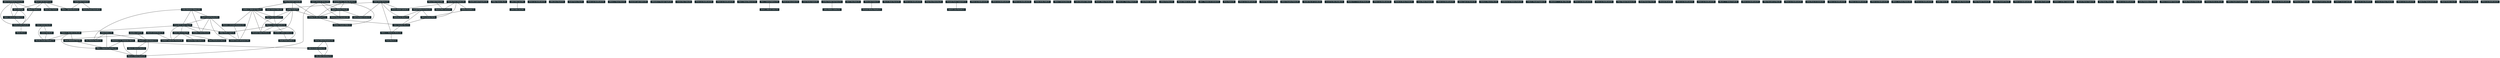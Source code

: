 strict graph grafo1 {
	graph [bb="0,0,14785,388",
		id=grafo1,
		overlap=False
	];
	node [fontsize=8,
		label="\N",
		shape=rectangle,
		style=filled
	];
	0	 [URL="membro-0047274636775859.html",
		color="#17272B",
		fontcolor="#FFFFFF",
		height=0.23611,
		label="Bruno Leite dos Anjos [11]",
		pos="281.74,379.5",
		width=1.4583];
	24	 [URL="membro-1405850939282996.html",
		color="#17272B",
		fontcolor="#FFFFFF",
		height=0.23611,
		label="Irina Lübeck [8]",
		pos="132.74,326.5",
		width=0.98611];
	0 -- 24	 [pos="257.8,370.98 230.16,361.15 184.94,345.07 157.11,335.17"];
	59	 [URL="membro-3189945818846211.html",
		color="#17272B",
		fontcolor="#FFFFFF",
		height=0.23611,
		label="Maria Elisa Trost [6]",
		pos="329.74,326.5",
		width=1.1944];
	0 -- 59	 [pos="289.67,370.75 298.61,360.87 313.07,344.9 321.96,335.09"];
	80	 [URL="membro-4636080248996522.html",
		color="#17272B",
		fontcolor="#FFFFFF",
		height=0.23611,
		label="Roberto Thiesen [3]",
		pos="227.74,326.5",
		width=1.1389];
	0 -- 80	 [pos="272.82,370.75 262.76,360.87 246.49,344.9 236.49,335.09"];
	163	 [URL="membro-9761857774819478.html",
		color="#17272B",
		fontcolor="#FFFFFF",
		height=0.23611,
		label="Mário C. Sperotto Brum [4]",
		pos="444.74,326.5",
		width=1.4861];
	0 -- 163	 [pos="307.93,370.98 338.26,361.12 387.93,344.97 418.34,335.08"];
	30	 [URL="membro-1689306155948159.html",
		color="#17272B",
		fontcolor="#FFFFFF",
		height=0.23611,
		label="Maria L. de Arruda Mistieri [12]",
		pos="98.738,273.5",
		width=1.7361];
	24 -- 30	 [pos="127.12,317.75 120.79,307.87 110.54,291.9 104.25,282.09"];
	142	 [URL="membro-8519904598953344.html",
		color="#17272B",
		fontcolor="#FFFFFF",
		height=0.23611,
		label="Claudia Acosta Duarte [9]",
		pos="143.74,220.5",
		width=1.4306];
	24 -- 142	 [pos="143.17,317.87 152.16,309.7 164.48,296.55 169.74,282 176.67,262.81 161.78,240.94 151.8,229.14"];
	80 -- 142	 [pos="222.24,317.88 214.38,305.74 199.27,283.07 184.74,265 174.21,251.9 160.82,237.79 152.27,229.05"];
	30 -- 142	 [pos="106.17,264.75 114.56,254.87 128.12,238.9 136.45,229.09"];
	148	 [URL="membro-8978799324980898.html",
		color="#17272B",
		fontcolor="#FFFFFF",
		height=0.23611,
		label="Mirela Noro [1]",
		pos="143.74,167.5",
		width=0.95833];
	142 -- 148	 [pos="143.74,211.75 143.74,201.87 143.74,185.9 143.74,176.09"];
	1	 [URL="membro-0120736228044122.html",
		color="#17272B",
		fontcolor="#FFFFFF",
		height=0.23611,
		label="Clésio Soldateli Paim [9]",
		pos="282.74,220.5",
		width=1.3611];
	64	 [URL="membro-3371279926465248.html",
		color="#17272B",
		fontcolor="#FFFFFF",
		height=0.23611,
		label="Lisiane Bajerski [4]",
		pos="303.74,167.5",
		width=1.1389];
	1 -- 64	 [pos="286.21,211.75 290.12,201.87 296.45,185.9 300.34,176.09"];
	136	 [URL="membro-8153279253583982.html",
		color="#17272B",
		fontcolor="#FFFFFF",
		height=0.23611,
		label="Marcelo Donadel Malesuik [13]",
		pos="268.74,114.5",
		width=1.6667];
	1 -- 136	 [pos="274.8,211.75 267.71,203.3 257.84,189.79 253.74,176 248.23,157.46 257.39,135.34 263.65,123.33"];
	64 -- 136	 [pos="297.96,158.75 291.44,148.87 280.89,132.9 274.41,123.09"];
	2	 [URL="membro-0130850513274456.html",
		color="#17272B",
		fontcolor="#FFFFFF",
		height=0.23611,
		label="Michele Bulhosa de Souza [3]",
		pos="2629.7,326.5",
		width=1.5833];
	55	 [URL="membro-2897389126865192.html",
		color="#17272B",
		fontcolor="#FFFFFF",
		height=0.23611,
		label="Márcia Adriana Poll [9]",
		pos="2398.7,273.5",
		width=1.3194];
	2 -- 55	 [pos="2592.6,317.98 2549.6,308.12 2479.2,291.97 2436.1,282.08"];
	84	 [URL="membro-5054903220250339.html",
		color="#17272B",
		fontcolor="#FFFFFF",
		height=0.23611,
		label="Andressa da Silveira [5]",
		pos="2658.7,273.5",
		width=1.3333];
	2 -- 84	 [pos="2634.5,317.75 2639.9,307.87 2648.6,291.9 2654,282.09"];
	107	 [URL="membro-6283719909074304.html",
		color="#17272B",
		fontcolor="#FFFFFF",
		height=0.23611,
		label="Cenir Gonçalves Tier [11]",
		pos="2472.7,220.5",
		width=1.4306];
	2 -- 107	 [pos="2616.8,317.83 2587.4,297.95 2515.3,249.29 2485.7,229.29"];
	55 -- 107	 [pos="2410.6,264.98 2424.3,255.15 2446.8,239.07 2460.6,229.17"];
	120	 [URL="membro-7525976996261066.html",
		color="#17272B",
		fontcolor="#FFFFFF",
		height=0.23611,
		label="Marta I. C. Messias da Silveira [4]",
		pos="2575.7,167.5",
		width=1.8194];
	107 -- 120	 [pos="2489.2,211.98 2508.3,202.15 2539.6,186.07 2558.8,176.17"];
	152	 [URL="membro-9177182127478055.html",
		color="#17272B",
		fontcolor="#FFFFFF",
		height=0.23611,
		label="Paula Bianchi [1]",
		pos="2575.7,114.5",
		width=1.0278];
	120 -- 152	 [pos="2575.7,158.75 2575.7,148.87 2575.7,132.9 2575.7,123.09"];
	3	 [URL="membro-0147193667632049.html",
		color="#17272B",
		fontcolor="#FFFFFF",
		height=0.23611,
		label="Claudete Izabel Funguetto [0]",
		pos="2668.7,379.5",
		width=1.5694];
	4	 [URL="membro-0319287015319197.html",
		color="#17272B",
		fontcolor="#FFFFFF",
		height=0.23611,
		label="Giulia Alessandra Wiggers [91]",
		pos="969.74,326.5",
		width=1.6667];
	8	 [URL="membro-0454207116065740.html",
		color="#17272B",
		fontcolor="#FFFFFF",
		height=0.23611,
		label="Franck Maciel Peçanha [91]",
		pos="1011.7,273.5",
		width=1.5139];
	4 -- 8	 [pos="976.67,317.75 984.5,307.87 997.16,291.9 1004.9,282.09"];
	35	 [URL="membro-1934452177482144.html",
		color="#17272B",
		fontcolor="#FFFFFF",
		height=0.23611,
		label="Francielli W. Santos Cibin [9]",
		pos="928.74,220.5",
		width=1.5972];
	4 -- 35	 [pos="964.93,317.82 960.16,308.99 952.85,294.81 947.74,282 940.37,263.52 934.06,241.01 930.9,229"];
	100	 [URL="membro-5805841991374556.html",
		color="#17272B",
		fontcolor="#FFFFFF",
		height=0.23611,
		label="Cleci Menezes Moreira [5]",
		pos="1404.7,114.5",
		width=1.4583];
	4 -- 100	 [pos="1029.8,320.46 1132.8,308.84 1336.6,279.93 1384.7,229 1412.9,199.06 1408.9,144.13 1406,123.05"];
	115	 [URL="membro-7161639654325086.html",
		color="#17272B",
		fontcolor="#FFFFFF",
		height=0.23611,
		label="Daniela d. Santos Brum [8]",
		pos="703.74,167.5",
		width=1.4722];
	4 -- 115	 [pos="955.44,317.95 909.25,290.34 764.4,203.76 718.11,176.09"];
	8 -- 35	 [pos="998.4,264.98 983.01,255.15 957.82,239.07 942.32,229.17"];
	8 -- 115	 [pos="980.18,264.96 949.66,256.51 902.22,242.86 861.74,229 811.61,211.84 753.86,188.41 723.99,176.01"];
	82	 [URL="membro-4752530725363240.html",
		color="#17272B",
		fontcolor="#FFFFFF",
		height=0.23611,
		label="Felipe Pivetta Carpes [4]",
		pos="1162.7,167.5",
		width=1.3611];
	8 -- 82	 [pos="1033,264.93 1051.5,256.99 1078.5,244.14 1099.7,229 1122.1,213 1144.1,189.09 1155.2,176.31"];
	129	 [URL="membro-7751701952514459.html",
		color="#17272B",
		fontcolor="#FFFFFF",
		height=0.23611,
		label="Gabriel Gustavo Bergmann [60]",
		pos="1273.7,114.5",
		width=1.6806];
	8 -- 129	 [pos="1016.3,264.75 1027.8,243.22 1060.8,187.33 1104.7,159 1137.1,138.11 1178.9,126.99 1212.9,121.1"];
	35 -- 115	 [pos="892.59,211.98 850.73,202.12 782.16,185.97 740.17,176.08"];
	35 -- 82	 [pos="966.33,211.98 1009.9,202.12 1081.1,185.97 1124.8,176.08"];
	121	 [URL="membro-7528612885865102.html",
		color="#17272B",
		fontcolor="#FFFFFF",
		height=0.23611,
		label="Cristiane Casagrande Denardin [8]",
		pos="713.74,114.5",
		width=1.8056];
	35 -- 121	 [pos="898.03,211.99 872.16,204.26 834.53,191.67 803.74,176 773.04,160.38 740.5,135.88 724.26,123.03"];
	69	 [URL="membro-3992443023418750.html",
		color="#17272B",
		fontcolor="#FFFFFF",
		height=0.23611,
		label="Fabiana E. Barcellos da Silva [9]",
		pos="994.74,167.5",
		width=1.7361];
	35 -- 69	 [pos="939.34,211.98 951.59,202.15 971.62,186.07 983.94,176.17"];
	72	 [URL="membro-4355211015887363.html",
		color="#17272B",
		fontcolor="#FFFFFF",
		height=0.23611,
		label="Daiana Silva de Ávila [8]",
		pos="863.74,167.5",
		width=1.4028];
	35 -- 72	 [pos="918.3,211.98 906.24,202.15 886.51,186.07 874.37,176.17"];
	82 -- 129	 [pos="1180.5,158.98 1201.1,149.15 1234.8,133.07 1255.5,123.17"];
	69 -- 136	 [pos="931.93,159.88 928.82,159.56 925.75,159.27 922.74,159 663.29,135.72 597.13,146.94 337.74,123 334.85,122.73 331.9,122.44 328.93,122.13"];
	112	 [URL="membro-6758699828667193.html",
		color="#17272B",
		fontcolor="#FFFFFF",
		height=0.23611,
		label="Elton L. Gasparotto Denardin [16]",
		pos="1184.7,61.5",
		width=1.7917];
	69 -- 112	 [pos="1050.7,158.95 1094,151.28 1149.2,138.79 1165.7,123 1180.4,108.95 1183.8,83.791 1184.5,70.423"];
	74	 [URL="membro-4455461576886254.html",
		color="#17272B",
		fontcolor="#FFFFFF",
		height=0.23611,
		label="Favero Reisdorfer Paula [6]",
		pos="1102.7,114.5",
		width=1.5];
	69 -- 74	 [pos="1012.1,158.98 1032.1,149.15 1064.9,133.07 1085,123.17"];
	72 -- 121	 [pos="839.64,158.98 811.81,149.15 766.29,133.07 738.28,123.17"];
	77	 [URL="membro-4569568927785852.html",
		color="#17272B",
		fontcolor="#FFFFFF",
		height=0.23611,
		label="Leonardo Magno Rambo [1]",
		pos="976.74,114.5",
		width=1.5];
	72 -- 77	 [pos="881.89,158.98 902.86,149.15 937.15,133.07 958.25,123.17"];
	165	 [URL="membro-9880332007728108.html",
		color="#17272B",
		fontcolor="#FFFFFF",
		height=0.23611,
		label="Maria Eduarda de Lima [1]",
		pos="850.74,114.5",
		width=1.4861];
	72 -- 165	 [pos="861.59,158.75 859.17,148.87 855.25,132.9 852.85,123.09"];
	166	 [URL="membro-9923685211581446.html",
		color="#17272B",
		fontcolor="#FFFFFF",
		height=0.23611,
		label="Marcus V. Morini Querol [10]",
		pos="1487.7,8.5",
		width=1.6111];
	112 -- 166	 [pos="1233.4,52.985 1289.8,43.109 1382.4,26.924 1438.9,17.038"];
	74 -- 112	 [pos="1115.9,105.98 1131.1,96.153 1156,80.067 1171.3,70.17"];
	5	 [URL="membro-0390762757228334.html",
		color="#17272B",
		fontcolor="#FFFFFF",
		height=0.23611,
		label="Phillip Vilanova Ilha [0]",
		pos="2791.7,379.5",
		width=1.3333];
	6	 [URL="membro-0413672548289485.html",
		color="#17272B",
		fontcolor="#FFFFFF",
		height=0.23611,
		label="Letice Dalla Lana [94]",
		pos="2903.7,379.5",
		width=1.2778];
	146	 [URL="membro-8800974824747213.html",
		color="#17272B",
		fontcolor="#FFFFFF",
		height=0.23611,
		label="Letice Dalla Lana [94]",
		pos="2903.7,326.5",
		width=1.2778];
	6 -- 146	 [pos="2903.7,370.75 2903.7,360.87 2903.7,344.9 2903.7,335.09"];
	7	 [URL="membro-0450761543923331.html",
		color="#17272B",
		fontcolor="#FFFFFF",
		height=0.23611,
		label="[Nome-nao-identificado] [0]",
		pos="3022.7,379.5",
		width=1.5278];
	9	 [URL="membro-0473681435809042.html",
		color="#17272B",
		fontcolor="#FFFFFF",
		height=0.23611,
		label="Ailton Jesus Dinardi [0]",
		pos="3143.7,379.5",
		width=1.3194];
	10	 [URL="membro-0527775082585913.html",
		color="#17272B",
		fontcolor="#FFFFFF",
		height=0.23611,
		label="Alessandra S. K. Tamajusuku Neis [2]",
		pos="558.74,114.5",
		width=1.9861];
	10 -- 112	 [pos="630.28,106.9 633.48,106.59 636.64,106.29 639.74,106 813.19,89.82 1018,73.972 1120,66.293"];
	125	 [URL="membro-7670823136210400.html",
		color="#17272B",
		fontcolor="#FFFFFF",
		height=0.23611,
		label="Fabio de Araújo Pedron [33]",
		pos="490.74,61.5",
		width=1.5278];
	10 -- 125	 [pos="547.81,105.98 535.2,96.153 514.56,80.067 501.86,70.17"];
	10 -- 166	 [pos="630.48,106.31 808.38,86.016 1267.1,33.666 1429.6,15.128"];
	158	 [URL="membro-9474062270578041.html",
		color="#17272B",
		fontcolor="#FFFFFF",
		height=0.23611,
		label="Cátia Aline Veiverberg [51]",
		pos="449.74,8.5",
		width=1.5139];
	125 -- 158	 [pos="483.97,52.748 476.33,42.869 463.97,26.9 456.38,17.089"];
	11	 [URL="membro-0540637395800217.html",
		color="#17272B",
		fontcolor="#FFFFFF",
		height=0.23611,
		label="Graciela Dutra Sehnem [10]",
		pos="2348.7,379.5",
		width=1.5278];
	11 -- 55	 [pos="2352.8,370.83 2362.2,350.95 2385.1,302.29 2394.5,282.29"];
	51	 [URL="membro-2742168118237213.html",
		color="#17272B",
		fontcolor="#FFFFFF",
		height=0.23611,
		label="Josefine Busanello [7]",
		pos="2307.7,326.5",
		width=1.2361];
	11 -- 51	 [pos="2341.9,370.75 2334.3,360.87 2321.9,344.9 2314.3,335.09"];
	118	 [URL="membro-7312946418733110.html",
		color="#17272B",
		fontcolor="#FFFFFF",
		height=0.23611,
		label="Raquel Pötter Garcia [65]",
		pos="2194.7,326.5",
		width=1.4028];
	11 -- 118	 [pos="2323.9,370.98 2295.3,361.12 2248.4,344.97 2219.6,335.08"];
	157	 [URL="membro-9449772207314379.html",
		color="#17272B",
		fontcolor="#FFFFFF",
		height=0.23611,
		label="Jussara Mendes Lipinski [3]",
		pos="2462.7,326.5",
		width=1.4861];
	11 -- 157	 [pos="2367,370.98 2388.2,361.15 2422.8,345.07 2444,335.17"];
	51 -- 55	 [pos="2322.3,317.98 2339.2,308.15 2366.8,292.07 2383.8,282.17"];
	12	 [URL="membro-0608415543843353.html",
		color="#17272B",
		fontcolor="#FFFFFF",
		height=0.23611,
		label="Daniel Ventura Dias [0]",
		pos="3257.7,379.5",
		width=1.3333];
	13	 [URL="membro-0730168701730122.html",
		color="#17272B",
		fontcolor="#FFFFFF",
		height=0.23611,
		label="[Nome-nao-identificado] [0]",
		pos="3378.7,379.5",
		width=1.5278];
	14	 [URL="membro-0731595522786356.html",
		color="#17272B",
		fontcolor="#FFFFFF",
		height=0.23611,
		label="Débora A. Nunes Mario [0]",
		pos="3505.7,379.5",
		width=1.4861];
	15	 [URL="membro-0905525857714574.html",
		color="#17272B",
		fontcolor="#FFFFFF",
		height=0.23611,
		label="Emanuele Lopes Ambros [0]",
		pos="3632.7,379.5",
		width=1.5278];
	16	 [URL="membro-0945382220038723.html",
		color="#17272B",
		fontcolor="#FFFFFF",
		height=0.23611,
		label="Aleksandra P. Sharapin Sagrilo [0]",
		pos="3771.7,379.5",
		width=1.8194];
	17	 [URL="membro-1036421275856987.html",
		color="#17272B",
		fontcolor="#FFFFFF",
		height=0.23611,
		label="Gustavo Ruiz Chiesa [0]",
		pos="3903.7,379.5",
		width=1.3333];
	18	 [URL="membro-1039578227394206.html",
		color="#17272B",
		fontcolor="#FFFFFF",
		height=0.23611,
		label="Bruna Sodré Simon [64]",
		pos="2194.7,379.5",
		width=1.3194];
	18 -- 118	 [pos="2194.7,370.75 2194.7,360.87 2194.7,344.9 2194.7,335.09"];
	19	 [URL="membro-1134532326779900.html",
		color="#17272B",
		fontcolor="#FFFFFF",
		height=0.23611,
		label="[Nome-nao-identificado] [0]",
		pos="4024.7,379.5",
		width=1.5278];
	20	 [URL="membro-1171304952099087.html",
		color="#17272B",
		fontcolor="#FFFFFF",
		height=0.23611,
		label="João P. da Exaltação Pascon [10]",
		pos="100.74,379.5",
		width=1.7361];
	20 -- 24	 [pos="106.02,370.75 111.99,360.87 121.63,344.9 127.55,335.09"];
	20 -- 80	 [pos="121.14,370.98 144.7,361.15 183.25,345.07 206.96,335.17"];
	20 -- 30	 [pos="97.394,370.8 94.184,361.94 89.562,347.75 87.738,335 85.034,316.1 91.247,294.12 95.394,282.23"];
	20 -- 142	 [pos="87.389,370.77 59.547,351.46 0,303.78 26.738,265 36.422,250.96 78.233,237.4 109.12,229.02"];
	21	 [URL="membro-1205982002582299.html",
		color="#17272B",
		fontcolor="#FFFFFF",
		height=0.23611,
		label="[Nome-nao-identificado] [0]",
		pos="4152.7,379.5",
		width=1.5278];
	22	 [URL="membro-1274611347204473.html",
		color="#17272B",
		fontcolor="#FFFFFF",
		height=0.23611,
		label="Dioni G. Bonini Bitencourt [0]",
		pos="4283.7,379.5",
		width=1.6111];
	23	 [URL="membro-1334990398175859.html",
		color="#17272B",
		fontcolor="#FFFFFF",
		height=0.23611,
		label="Vera L. Gainssa Balinhas [10]",
		pos="4417.7,379.5",
		width=1.6111];
	139	 [URL="membro-8280027528821559.html",
		color="#17272B",
		fontcolor="#FFFFFF",
		height=0.23611,
		label="Álvaro L. Ávila da Cunha [10]",
		pos="4417.7,326.5",
		width=1.625];
	23 -- 139	 [pos="4417.7,370.75 4417.7,360.87 4417.7,344.9 4417.7,335.09"];
	25	 [URL="membro-1407091257163545.html",
		color="#17272B",
		fontcolor="#FFFFFF",
		height=0.23611,
		label="Paulo de Souza Junior [0]",
		pos="4543.7,379.5",
		width=1.3889];
	26	 [URL="membro-1554363972064498.html",
		color="#17272B",
		fontcolor="#FFFFFF",
		height=0.23611,
		label="Jaqueline Copetti [3]",
		pos="1703.7,167.5",
		width=1.1667];
	52	 [URL="membro-2760002240063004.html",
		color="#17272B",
		fontcolor="#FFFFFF",
		height=0.23611,
		label="Edward F. Castro Pessano [13]",
		pos="1572.7,114.5",
		width=1.6389];
	26 -- 52	 [pos="1682.6,158.98 1658.3,149.15 1618.6,133.07 1594.1,123.17"];
	52 -- 166	 [pos="1571.6,105.74 1569.8,93.012 1564.8,69.18 1552.7,53 1540.6,36.904 1521,24.621 1506.5,17.078"];
	144	 [URL="membro-8606207704187820.html",
		color="#17272B",
		fontcolor="#FFFFFF",
		height=0.23611,
		label="Marco A. Alves de Souza [2]",
		pos="1487.7,61.5",
		width=1.5694];
	52 -- 144	 [pos="1559,105.98 1543.3,96.153 1517.5,80.067 1501.6,70.17"];
	144 -- 166	 [pos="1487.7,52.748 1487.7,42.869 1487.7,26.9 1487.7,17.089"];
	27	 [URL="membro-1594473413042423.html",
		color="#17272B",
		fontcolor="#FFFFFF",
		height=0.23611,
		label="Giovani Taffarel Bergamin [55]",
		pos="407.74,114.5",
		width=1.6944];
	27 -- 125	 [pos="421.07,105.98 436.47,96.153 461.66,80.067 477.16,70.17"];
	27 -- 158	 [pos="409.86,105.98 412.96,93.952 419.21,71.41 426.74,53 432.01,40.122 439.67,25.958 444.68,17.147"];
	28	 [URL="membro-1642728904660751.html",
		color="#17272B",
		fontcolor="#FFFFFF",
		height=0.23611,
		label="Carla Tourem Argemi [0]",
		pos="4662.7,379.5",
		width=1.4028];
	29	 [URL="membro-1687582353682831.html",
		color="#17272B",
		fontcolor="#FFFFFF",
		height=0.23611,
		label="Cynthia Fontella Sant'Anna [31]",
		pos="4791.7,379.5",
		width=1.6806];
	44	 [URL="membro-2309155244128217.html",
		color="#17272B",
		fontcolor="#FFFFFF",
		height=0.23611,
		label="Leticia Silveira Cardoso [31]",
		pos="4791.7,326.5",
		width=1.5556];
	29 -- 44	 [pos="4791.7,370.75 4791.7,360.87 4791.7,344.9 4791.7,335.09"];
	31	 [URL="membro-1732554531115089.html",
		color="#17272B",
		fontcolor="#FFFFFF",
		height=0.23611,
		label="Marta Fioravanti Carpes [6]",
		pos="1669.7,379.5",
		width=1.5];
	58	 [URL="membro-3080414309796385.html",
		color="#17272B",
		fontcolor="#FFFFFF",
		height=0.23611,
		label="Anelise Dumke [9]",
		pos="1669.7,326.5",
		width=1.0972];
	31 -- 58	 [pos="1669.7,370.75 1669.7,360.87 1669.7,344.9 1669.7,335.09"];
	65	 [URL="membro-3488358978951622.html",
		color="#17272B",
		fontcolor="#FFFFFF",
		height=0.23611,
		label="Antônio A. Mattos de Castro [7]",
		pos="1426.7,326.5",
		width=1.6944];
	31 -- 65	 [pos="1630.6,370.98 1585.4,361.12 1511.4,344.97 1466,335.08"];
	97	 [URL="membro-5587229134147743.html",
		color="#17272B",
		fontcolor="#FFFFFF",
		height=0.23611,
		label="Graziela M. Silva Tavares [21]",
		pos="1811.7,273.5",
		width=1.6528];
	31 -- 97	 [pos="1681.3,370.83 1707.9,350.95 1773.1,302.29 1799.9,282.29"];
	58 -- 97	 [pos="1692.5,317.98 1718.8,308.15 1761.9,292.07 1788.5,282.17"];
	70	 [URL="membro-4273636582098573.html",
		color="#17272B",
		fontcolor="#FFFFFF",
		height=0.23611,
		label="Eloá Ferreira Yamada [13]",
		pos="1561.7,273.5",
		width=1.4722];
	58 -- 70	 [pos="1652.3,317.98 1632.3,308.15 1599.5,292.07 1579.4,282.17"];
	75	 [URL="membro-4480938481569672.html",
		color="#17272B",
		fontcolor="#FFFFFF",
		height=0.23611,
		label="Eloá M. d. Santos Chiquetti [24]",
		pos="1591.7,220.5",
		width=1.6944];
	58 -- 75	 [pos="1663.3,317.83 1648.7,297.95 1612.9,249.29 1598.2,229.29"];
	151	 [URL="membro-9150737299779719.html",
		color="#17272B",
		fontcolor="#FFFFFF",
		height=0.23611,
		label="Fernanda Vargas Ferreira [1]",
		pos="1586.7,167.5",
		width=1.5694];
	58 -- 151	 [pos="1671.6,317.94 1675.6,297.74 1682.8,246.26 1661.7,212 1650.9,194.47 1630.4,183.01 1613.6,176.11"];
	65 -- 129	 [pos="1379.7,317.96 1332.5,306.61 1262.3,281.52 1229.7,229 1207.1,192.63 1247.1,142.79 1265.3,123.05"];
	65 -- 70	 [pos="1448.4,317.98 1473.4,308.15 1514.4,292.07 1539.6,282.17"];
	65 -- 75	 [pos="1435.6,317.75 1448.7,305.04 1474.7,281.23 1499.7,265 1522.5,250.23 1550.9,237.22 1570.1,229.14"];
	65 -- 151	 [pos="1431.8,317.86 1444.2,297.51 1477.6,245.71 1515.7,212 1532.4,197.25 1554.5,184.23 1569.6,176.15"];
	110	 [URL="membro-6644705302687385.html",
		color="#17272B",
		fontcolor="#FFFFFF",
		height=0.23611,
		label="Mauren L. de Araújo Bergmann [61]",
		pos="1307.7,220.5",
		width=1.9028];
	65 -- 110	 [pos="1417,317.83 1394.6,297.95 1340,249.29 1317.6,229.29"];
	97 -- 107	 [pos="1871.4,265.87 1874.2,265.56 1877,265.27 1879.7,265 2079.5,245.03 2318,229.72 2421.1,223.51"];
	149	 [URL="membro-9089314082593115.html",
		color="#17272B",
		fontcolor="#FFFFFF",
		height=0.23611,
		label="Daniela V. Kassick Müller [2]",
		pos="1789.7,220.5",
		width=1.6111];
	97 -- 149	 [pos="1808.1,264.75 1804,254.87 1797.3,238.9 1793.3,229.09"];
	70 -- 75	 [pos="1566.6,264.75 1572.2,254.87 1581.3,238.9 1586.8,229.09"];
	70 -- 151	 [pos="1549.1,264.85 1533.8,253.22 1511.3,231.72 1521.7,212 1530.7,194.94 1549.5,183.18 1564.6,176.05"];
	75 -- 82	 [pos="1530.7,212.96 1445,202.37 1290.6,183.3 1211.8,173.57"];
	75 -- 151	 [pos="1590.9,211.75 1589.9,201.87 1588.4,185.9 1587.5,176.09"];
	88	 [URL="membro-5133331455842344.html",
		color="#17272B",
		fontcolor="#FFFFFF",
		height=0.23611,
		label="Christian Caldeira Santos [11]",
		pos="1859.7,167.5",
		width=1.5972];
	75 -- 88	 [pos="1634.7,211.98 1684.6,202.12 1766.3,185.97 1816.3,176.08"];
	99	 [URL="membro-5698478368912787.html",
		color="#17272B",
		fontcolor="#FFFFFF",
		height=0.23611,
		label="Ângela Kemel Zanella [1]",
		pos="1816.7,114.5",
		width=1.4306];
	75 -- 99	 [pos="1650.7,211.96 1683,205.47 1722.8,194.42 1754.7,176 1778.8,162.04 1800.3,136.38 1810.5,123.05"];
	110 -- 129	 [pos="1304.9,211.83 1298.5,191.95 1282.9,143.29 1276.5,123.29"];
	88 -- 99	 [pos="1852.6,158.75 1844.6,148.87 1831.6,132.9 1823.7,123.09"];
	32	 [URL="membro-1814676097078820.html",
		color="#17272B",
		fontcolor="#FFFFFF",
		height=0.23611,
		label="Eduardo André Bender [3]",
		pos="504.74,167.5",
		width=1.4444];
	32 -- 136	 [pos="466.82,158.98 422.91,149.12 350.99,132.97 306.95,123.08"];
	32 -- 121	 [pos="538.32,158.98 577.2,149.12 640.9,132.97 679.9,123.08"];
	33	 [URL="membro-1850160240664296.html",
		color="#17272B",
		fontcolor="#FFFFFF",
		height=0.23611,
		label="João F. Peres Rezer [0]",
		pos="4917.7,379.5",
		width=1.3056];
	34	 [URL="membro-1887646413957746.html",
		color="#17272B",
		fontcolor="#FFFFFF",
		height=0.23611,
		label="Carolina Kist Traesel [3]",
		pos="511.74,379.5",
		width=1.375];
	34 -- 163	 [pos="500.97,370.98 488.55,361.15 468.21,345.07 455.7,335.17"];
	81	 [URL="membro-4714138643455131.html",
		color="#17272B",
		fontcolor="#FFFFFF",
		height=0.23611,
		label="Mauren Picada Emanuelli [2]",
		pos="572.74,326.5",
		width=1.5694];
	34 -- 81	 [pos="521.54,370.98 532.86,361.15 551.37,345.07 562.76,335.17"];
	36	 [URL="membro-1945811068525845.html",
		color="#17272B",
		fontcolor="#FFFFFF",
		height=0.23611,
		label="Mateus Jose Sudano [2]",
		pos="5029.7,379.5",
		width=1.2917];
	63	 [URL="membro-3338405134728553.html",
		color="#17272B",
		fontcolor="#FFFFFF",
		height=0.23611,
		label="Fernando Silveira Mesquita [2]",
		pos="5029.7,326.5",
		width=1.6389];
	36 -- 63	 [pos="5029.7,370.75 5029.7,360.87 5029.7,344.9 5029.7,335.09"];
	37	 [URL="membro-2047536712039793.html",
		color="#17272B",
		fontcolor="#FFFFFF",
		height=0.23611,
		label="Mara R. Bonini Marzari [0]",
		pos="5147.7,379.5",
		width=1.4861];
	38	 [URL="membro-2055612442605541.html",
		color="#17272B",
		fontcolor="#FFFFFF",
		height=0.23611,
		label="[Nome-nao-identificado] [0]",
		pos="5274.7,379.5",
		width=1.5278];
	39	 [URL="membro-2145471376587567.html",
		color="#17272B",
		fontcolor="#FFFFFF",
		height=0.23611,
		label="Rafael Roehrs [19]",
		pos="1472.7,167.5",
		width=1.0972];
	39 -- 100	 [pos="1461.8,158.98 1449.1,149.15 1428.5,133.07 1415.8,123.17"];
	39 -- 112	 [pos="1474.7,158.6 1477,145.25 1479.2,120.13 1465.7,106 1450.9,90.568 1327.8,75.671 1249.5,67.633"];
	39 -- 52	 [pos="1488.8,158.98 1507.3,149.15 1537.7,133.07 1556.3,123.17"];
	40	 [URL="membro-2149739236717278.html",
		color="#17272B",
		fontcolor="#FFFFFF",
		height=0.23611,
		label="Diego Rossi Kleinubing [0]",
		pos="5400.7,379.5",
		width=1.4583];
	41	 [URL="membro-2227489875439617.html",
		color="#17272B",
		fontcolor="#FFFFFF",
		height=0.23611,
		label="Fernando Passon Casagrande [1]",
		pos="5532.7,379.5",
		width=1.6944];
	123	 [URL="membro-7571726937337690.html",
		color="#17272B",
		fontcolor="#FFFFFF",
		height=0.23611,
		label="Ingrid R. Lima Machado [1]",
		pos="5532.7,326.5",
		width=1.5139];
	41 -- 123	 [pos="5532.7,370.75 5532.7,360.87 5532.7,344.9 5532.7,335.09"];
	42	 [URL="membro-2270064758363665.html",
		color="#17272B",
		fontcolor="#FFFFFF",
		height=0.23611,
		label="[Nome-nao-identificado] [0]",
		pos="5666.7,379.5",
		width=1.5278];
	43	 [URL="membro-2285888154281062.html",
		color="#17272B",
		fontcolor="#FFFFFF",
		height=0.23611,
		label="Odete Messa Torres [12]",
		pos="2544.7,379.5",
		width=1.3611];
	43 -- 84	 [pos="2593.8,371.52 2633,364.04 2683.3,351.52 2695.7,335 2709,317.24 2685.9,294.44 2670.6,282.2"];
	43 -- 120	 [pos="2586.6,370.95 2633.4,361.02 2703.6,344.75 2711.7,335 2731.6,311.02 2730.1,292.62 2715.7,265 2691.2,218.13 2632.8,189.22 2599.7,176.01"];
	43 -- 157	 [pos="2531.5,370.98 2516.3,361.15 2491.4,345.07 2476.1,335.17"];
	47	 [URL="membro-2431890246253533.html",
		color="#17272B",
		fontcolor="#FFFFFF",
		height=0.23611,
		label="Daniel Tassinari Felber [6]",
		pos="1558.7,326.5",
		width=1.4722];
	43 -- 47	 [pos="2495.5,376.11 2470.7,374.46 2440.1,372.5 2412.7,371 2060.9,351.68 1971.6,366.96 1620.7,335 1617.8,334.73 1614.8,334.43 1611.8,334.1"];
	156	 [URL="membro-9436487230121608.html",
		color="#17272B",
		fontcolor="#FFFFFF",
		height=0.23611,
		label="Anali Martegani Ferreira [2]",
		pos="2075.7,273.5",
		width=1.5417];
	43 -- 156	 [pos="2544.7,370.72 2544.1,357.06 2540.8,330.95 2524.7,318 2494.6,293.81 2244.9,280.5 2131.5,275.65"];
	47 -- 70	 [pos="1559.2,317.75 1559.7,307.87 1560.6,291.9 1561.2,282.09"];
	45	 [URL="membro-2401243078759541.html",
		color="#17272B",
		fontcolor="#FFFFFF",
		height=0.23611,
		label="[Nome-nao-identificado] [0]",
		pos="5794.7,379.5",
		width=1.5278];
	46	 [URL="membro-2427437551173964.html",
		color="#17272B",
		fontcolor="#FFFFFF",
		height=0.23611,
		label="[Nome-nao-identificado] [0]",
		pos="5922.7,379.5",
		width=1.5278];
	48	 [URL="membro-2447361827796110.html",
		color="#17272B",
		fontcolor="#FFFFFF",
		height=0.23611,
		label="Natália Sevilha Stofel [0]",
		pos="6046.7,379.5",
		width=1.4028];
	49	 [URL="membro-2679717808067927.html",
		color="#17272B",
		fontcolor="#FFFFFF",
		height=0.23611,
		label="Nelson F. Serrão Júnior [0]",
		pos="6168.7,379.5",
		width=1.4722];
	50	 [URL="membro-2680182934751808.html",
		color="#17272B",
		fontcolor="#FFFFFF",
		height=0.23611,
		label="Carlos Alexandre Oelke [0]",
		pos="6293.7,379.5",
		width=1.4861];
	53	 [URL="membro-2811224657299026.html",
		color="#17272B",
		fontcolor="#FFFFFF",
		height=0.23611,
		label="Paulo E. Botura Ferreira [0]",
		pos="6420.7,379.5",
		width=1.5278];
	54	 [URL="membro-2834249723527323.html",
		color="#17272B",
		fontcolor="#FFFFFF",
		height=0.23611,
		label="Debora da C. Payão Pellegrini [0]",
		pos="6557.7,379.5",
		width=1.7778];
	56	 [URL="membro-3006889738861726.html",
		color="#17272B",
		fontcolor="#FFFFFF",
		height=0.23611,
		label="Carla Beatriz Spohr [0]",
		pos="6686.7,379.5",
		width=1.3056];
	57	 [URL="membro-3050045681034940.html",
		color="#17272B",
		fontcolor="#FFFFFF",
		height=0.23611,
		label="Lidiane Dal Bosco [0]",
		pos="6796.7,379.5",
		width=1.2361];
	60	 [URL="membro-3247616718779567.html",
		color="#17272B",
		fontcolor="#FFFFFF",
		height=0.23611,
		label="Renata Colbeich da Silva [0]",
		pos="6914.7,379.5",
		width=1.5278];
	61	 [URL="membro-3268338503303216.html",
		color="#17272B",
		fontcolor="#FFFFFF",
		height=0.23611,
		label="João C. Theodoro de Andrade [0]",
		pos="7050.7,379.5",
		width=1.7361];
	62	 [URL="membro-3289557948187134.html",
		color="#17272B",
		fontcolor="#FFFFFF",
		height=0.23611,
		label="Bruna Stamm [0]",
		pos="7167.7,379.5",
		width=1.0139];
	66	 [URL="membro-3576679614859329.html",
		color="#17272B",
		fontcolor="#FFFFFF",
		height=0.23611,
		label="[Nome-nao-identificado] [0]",
		pos="7277.7,379.5",
		width=1.5278];
	67	 [URL="membro-3971640516477035.html",
		color="#17272B",
		fontcolor="#FFFFFF",
		height=0.23611,
		label="Claudio Barzoni Crespo [0]",
		pos="7403.7,379.5",
		width=1.4722];
	68	 [URL="membro-3981501609402013.html",
		color="#17272B",
		fontcolor="#FFFFFF",
		height=0.23611,
		label="Juliano Gonçalves Pereira [0]",
		pos="7531.7,379.5",
		width=1.5694];
	71	 [URL="membro-4297260102377031.html",
		color="#17272B",
		fontcolor="#FFFFFF",
		height=0.23611,
		label="Amarílis Díaz de Carvalho [0]",
		pos="7664.7,379.5",
		width=1.6111];
	73	 [URL="membro-4407288926136516.html",
		color="#17272B",
		fontcolor="#FFFFFF",
		height=0.23611,
		label="Lucas P. da Silva Mocellin [0]",
		pos="7798.7,379.5",
		width=1.6111];
	76	 [URL="membro-4501105206228349.html",
		color="#17272B",
		fontcolor="#FFFFFF",
		height=0.23611,
		label="Marilyn N. E. Urrutia de Pereira [0]",
		pos="7943.7,379.5",
		width=1.9028];
	78	 [URL="membro-4604160295058075.html",
		color="#17272B",
		fontcolor="#FFFFFF",
		height=0.23611,
		label="[Nome-nao-identificado] [0]",
		pos="8085.7,379.5",
		width=1.5278];
	79	 [URL="membro-4622960738333181.html",
		color="#17272B",
		fontcolor="#FFFFFF",
		height=0.23611,
		label="Rafaela da Silveira Prestes [0]",
		pos="8217.7,379.5",
		width=1.625];
	83	 [URL="membro-4839195121781005.html",
		color="#17272B",
		fontcolor="#FFFFFF",
		height=0.23611,
		label="Luis F. Souza de Oliveira [44]",
		pos="2000.7,379.5",
		width=1.6111];
	83 -- 166	 [pos="2020.3,370.82 2050.4,356.56 2107.6,325.37 2139.7,282 2156.8,258.89 2159.7,249.24 2159.7,220.5 2159.7,220.5 2159.7,220.5 2159.7,114.5 \
2159.7,52.603 1709.1,21 1545.9,11.582"];
	93	 [URL="membro-5421615151521751.html",
		color="#17272B",
		fontcolor="#FFFFFF",
		height=0.23611,
		label="Fabiane Moreira Farias [9]",
		pos="1919.7,326.5",
		width=1.4583];
	83 -- 93	 [pos="1987.7,370.98 1972.6,361.15 1948.1,345.07 1932.9,335.17"];
	124	 [URL="membro-7651341120825287.html",
		color="#17272B",
		fontcolor="#FFFFFF",
		height=0.23611,
		label="Michel Mansur Machado [44]",
		pos="1945.7,273.5",
		width=1.5694];
	83 -- 124	 [pos="1998.9,370.76 1996.1,358.48 1990.1,335.63 1980.7,318 1973.4,304.3 1961.8,290.56 1953.9,282.05"];
	93 -- 97	 [pos="1902.3,317.98 1882.3,308.15 1849.5,292.07 1829.4,282.17"];
	93 -- 156	 [pos="1944.8,317.98 1973.8,308.12 2021.3,291.97 2050.4,282.08"];
	93 -- 124	 [pos="1924,317.75 1928.8,307.87 1936.7,291.9 1941.5,282.09"];
	85	 [URL="membro-5099227329574183.html",
		color="#17272B",
		fontcolor="#FFFFFF",
		height=0.23611,
		label="Jacqueline da C. Escobar Piccoli [17]",
		pos="1813.7,379.5",
		width=1.9306];
	85 -- 97	 [pos="1813.5,370.83 1813.2,350.95 1812.2,302.29 1811.9,282.29"];
	85 -- 149	 [pos="1804.4,370.94 1788.1,355.21 1755,319.83 1742.7,282 1740.4,274.82 1739.7,271.94 1742.7,265 1749.4,249.52 1764.3,236.9 1775.6,229.11"];
	85 -- 93	 [pos="1830.7,370.98 1850.4,361.15 1882.6,345.07 1902.3,335.17"];
	86	 [URL="membro-5126432512981454.html",
		color="#17272B",
		fontcolor="#FFFFFF",
		height=0.23611,
		label="Luana Ribeiro Borges [0]",
		pos="8344.7,379.5",
		width=1.3889];
	87	 [URL="membro-5130937270549081.html",
		color="#17272B",
		fontcolor="#FFFFFF",
		height=0.23611,
		label="[Nome-nao-identificado] [0]",
		pos="8467.7,379.5",
		width=1.5278];
	89	 [URL="membro-5183171943913355.html",
		color="#17272B",
		fontcolor="#FFFFFF",
		height=0.23611,
		label="Juliana Lopes de Macedo [0]",
		pos="8595.7,379.5",
		width=1.5278];
	90	 [URL="membro-5241460895903730.html",
		color="#17272B",
		fontcolor="#FFFFFF",
		height=0.23611,
		label="Vanessa A. Mora da Silva [0]",
		pos="8725.7,379.5",
		width=1.5833];
	91	 [URL="membro-5292926299421569.html",
		color="#17272B",
		fontcolor="#FFFFFF",
		height=0.23611,
		label="Guilherme de Medeiros Bastos [0]",
		pos="8864.7,379.5",
		width=1.7778];
	92	 [URL="membro-5400708933813339.html",
		color="#17272B",
		fontcolor="#FFFFFF",
		height=0.23611,
		label="Cheila D. Ottonelli Stopiglia [0]",
		pos="9007.7,379.5",
		width=1.6944];
	94	 [URL="membro-5465578896737143.html",
		color="#17272B",
		fontcolor="#FFFFFF",
		height=0.23611,
		label="Alexandre C. C. da Silva Pinto [0]",
		pos="9151.7,379.5",
		width=1.7917];
	95	 [URL="membro-5529127283220286.html",
		color="#17272B",
		fontcolor="#FFFFFF",
		height=0.23611,
		label="[Nome-nao-identificado] [0]",
		pos="9289.7,379.5",
		width=1.5278];
	96	 [URL="membro-5573110865198081.html",
		color="#17272B",
		fontcolor="#FFFFFF",
		height=0.23611,
		label="[Nome-nao-identificado] [0]",
		pos="9417.7,379.5",
		width=1.5278];
	98	 [URL="membro-5625811036384501.html",
		color="#17272B",
		fontcolor="#FFFFFF",
		height=0.23611,
		label="Diego Vilibaldo Beckmann [0]",
		pos="9548.7,379.5",
		width=1.6111];
	101	 [URL="membro-5903230708776294.html",
		color="#17272B",
		fontcolor="#FFFFFF",
		height=0.23611,
		label="Daniel Henrique Roos [0]",
		pos="9675.7,379.5",
		width=1.4028];
	102	 [URL="membro-5910402149698767.html",
		color="#17272B",
		fontcolor="#FFFFFF",
		height=0.23611,
		label="Fernanda Bruxel [0]",
		pos="9785.7,379.5",
		width=1.1528];
	103	 [URL="membro-5948856637013748.html",
		color="#17272B",
		fontcolor="#FFFFFF",
		height=0.23611,
		label="[Nome-nao-identificado] [0]",
		pos="9900.7,379.5",
		width=1.5278];
	104	 [URL="membro-5951882461375978.html",
		color="#17272B",
		fontcolor="#FFFFFF",
		height=0.23611,
		label="[Nome-nao-identificado] [0]",
		pos="10029,379.5",
		width=1.5278];
	105	 [URL="membro-6043022554121052.html",
		color="#17272B",
		fontcolor="#FFFFFF",
		height=0.23611,
		label="Rita de C. F. Silveira Evaldt [0]",
		pos="10163,379.5",
		width=1.6944];
	106	 [URL="membro-6267332612865292.html",
		color="#17272B",
		fontcolor="#FFFFFF",
		height=0.23611,
		label="[Nome-nao-identificado] [0]",
		pos="10297,379.5",
		width=1.5278];
	108	 [URL="membro-6430431415440980.html",
		color="#17272B",
		fontcolor="#FFFFFF",
		height=0.23611,
		label="Fábio Marcanth da Mota [0]",
		pos="10424,379.5",
		width=1.5];
	109	 [URL="membro-6560882930658754.html",
		color="#17272B",
		fontcolor="#FFFFFF",
		height=0.23611,
		label="[Nome-nao-identificado] [0]",
		pos="10551,379.5",
		width=1.5278];
	111	 [URL="membro-6704567679943812.html",
		color="#17272B",
		fontcolor="#FFFFFF",
		height=0.23611,
		label="Juliano Braun de Azeredo [0]",
		pos="10681,379.5",
		width=1.5694];
	113	 [URL="membro-6963889799741927.html",
		color="#17272B",
		fontcolor="#FFFFFF",
		height=0.23611,
		label="[Nome-nao-identificado] [0]",
		pos="10811,379.5",
		width=1.5278];
	114	 [URL="membro-7062274179396656.html",
		color="#17272B",
		fontcolor="#FFFFFF",
		height=0.23611,
		label="[Nome-nao-identificado] [0]",
		pos="10939,379.5",
		width=1.5278];
	116	 [URL="membro-7173922125020043.html",
		color="#17272B",
		fontcolor="#FFFFFF",
		height=0.23611,
		label="[Nome-nao-identificado] [0]",
		pos="11067,379.5",
		width=1.5278];
	117	 [URL="membro-7263325437834001.html",
		color="#17272B",
		fontcolor="#FFFFFF",
		height=0.23611,
		label="Betina L. da Rocha Moreira [0]",
		pos="11200,379.5",
		width=1.6667];
	119	 [URL="membro-7336897624367746.html",
		color="#17272B",
		fontcolor="#FFFFFF",
		height=0.23611,
		label="[Nome-nao-identificado] [0]",
		pos="11333,379.5",
		width=1.5278];
	122	 [URL="membro-7568104608106824.html",
		color="#17272B",
		fontcolor="#FFFFFF",
		height=0.23611,
		label="Jenifer Härter [0]",
		pos="11444,379.5",
		width=1.0417];
	126	 [URL="membro-7724745358129837.html",
		color="#17272B",
		fontcolor="#FFFFFF",
		height=0.23611,
		label="Julio C. Bresolin Marinho [0]",
		pos="11555,379.5",
		width=1.5556];
	127	 [URL="membro-7726296810653967.html",
		color="#17272B",
		fontcolor="#FFFFFF",
		height=0.23611,
		label="Fábio Figueiró Tavares [0]",
		pos="11681,379.5",
		width=1.4444];
	128	 [URL="membro-7729148983836692.html",
		color="#17272B",
		fontcolor="#FFFFFF",
		height=0.23611,
		label="Camila Simonetti Pase [0]",
		pos="11802,379.5",
		width=1.4167];
	130	 [URL="membro-7774559680471749.html",
		color="#17272B",
		fontcolor="#FFFFFF",
		height=0.23611,
		label="[Nome-nao-identificado] [0]",
		pos="11926,379.5",
		width=1.5278];
	131	 [URL="membro-7820034139865594.html",
		color="#17272B",
		fontcolor="#FFFFFF",
		height=0.23611,
		label="Sandro Alex Evaldt [0]",
		pos="12045,379.5",
		width=1.2778];
	132	 [URL="membro-7894853383109682.html",
		color="#17272B",
		fontcolor="#FFFFFF",
		height=0.23611,
		label="Antonio C. da Silva Camargo [0]",
		pos="12171,379.5",
		width=1.7222];
	133	 [URL="membro-8056365542183068.html",
		color="#17272B",
		fontcolor="#FFFFFF",
		height=0.23611,
		label="Ricardo Pedroso Oaigen [0]",
		pos="12305,379.5",
		width=1.4861];
	134	 [URL="membro-8070325697830866.html",
		color="#17272B",
		fontcolor="#FFFFFF",
		height=0.23611,
		label="Silvia Romeu Pitrez [0]",
		pos="12424,379.5",
		width=1.3056];
	135	 [URL="membro-8135232309980269.html",
		color="#17272B",
		fontcolor="#FFFFFF",
		height=0.23611,
		label="[Nome-nao-identificado] [0]",
		pos="12544,379.5",
		width=1.5278];
	137	 [URL="membro-8192273903900777.html",
		color="#17272B",
		fontcolor="#FFFFFF",
		height=0.23611,
		label="Carlos Maximiliano Dutra [0]",
		pos="12674,379.5",
		width=1.5694];
	138	 [URL="membro-8253689558366590.html",
		color="#17272B",
		fontcolor="#FFFFFF",
		height=0.23611,
		label="Débora Schlotefeldt Siniak [0]",
		pos="12807,379.5",
		width=1.6111];
	140	 [URL="membro-8345134253755342.html",
		color="#17272B",
		fontcolor="#FFFFFF",
		height=0.23611,
		label="Marília Teresa de Oliveira [0]",
		pos="12941,379.5",
		width=1.6111];
	141	 [URL="membro-8442280124362170.html",
		color="#17272B",
		fontcolor="#FFFFFF",
		height=0.23611,
		label="Fabiane Ferreira da Silva [0]",
		pos="13073,379.5",
		width=1.5556];
	143	 [URL="membro-8582667628347457.html",
		color="#17272B",
		fontcolor="#FFFFFF",
		height=0.23611,
		label="Valéria Gonçalves Scangarelli [0]",
		pos="13211,379.5",
		width=1.7778];
	145	 [URL="membro-8668404529943604.html",
		color="#17272B",
		fontcolor="#FFFFFF",
		height=0.23611,
		label="[Nome-nao-identificado] [0]",
		pos="13348,379.5",
		width=1.5278];
	147	 [URL="membro-8871615237315962.html",
		color="#17272B",
		fontcolor="#FFFFFF",
		height=0.23611,
		label="[Nome-nao-identificado] [0]",
		pos="13476,379.5",
		width=1.5278];
	150	 [URL="membro-9118206539574994.html",
		color="#17272B",
		fontcolor="#FFFFFF",
		height=0.23611,
		label="Rodrigo José Freddo [0]",
		pos="13597,379.5",
		width=1.3194];
	153	 [URL="membro-9224466302319645.html",
		color="#17272B",
		fontcolor="#FFFFFF",
		height=0.23611,
		label="Morgana Duarte da Silva [0]",
		pos="13718,379.5",
		width=1.5278];
	154	 [URL="membro-9300090274623517.html",
		color="#17272B",
		fontcolor="#FFFFFF",
		height=0.23611,
		label="Carlos F. Ceccon Lanes [0]",
		pos="13845,379.5",
		width=1.4861];
	155	 [URL="membro-9365069870272242.html",
		color="#17272B",
		fontcolor="#FFFFFF",
		height=0.23611,
		label="Alinne de Lima Bonetti [0]",
		pos="13969,379.5",
		width=1.4583];
	159	 [URL="membro-9481005095699614.html",
		color="#17272B",
		fontcolor="#FFFFFF",
		height=0.23611,
		label="Luciana de Souza Nunes [0]",
		pos="14094,379.5",
		width=1.5139];
	160	 [URL="membro-9619193284591410.html",
		color="#17272B",
		fontcolor="#FFFFFF",
		height=0.23611,
		label="[Nome-nao-identificado] [0]",
		pos="14222,379.5",
		width=1.5278];
	161	 [URL="membro-9668675171352534.html",
		color="#17272B",
		fontcolor="#FFFFFF",
		height=0.23611,
		label="Tanise Da Câmara Jacques [0]",
		pos="14354,379.5",
		width=1.625];
	162	 [URL="membro-9733812300029971.html",
		color="#17272B",
		fontcolor="#FFFFFF",
		height=0.23611,
		label="Eliade Ferreira Lima [0]",
		pos="14480,379.5",
		width=1.3611];
	164	 [URL="membro-9814152155074530.html",
		color="#17272B",
		fontcolor="#FFFFFF",
		height=0.23611,
		label="[Nome-nao-identificado] [0]",
		pos="14602,379.5",
		width=1.5278];
	167	 [URL="membro-9971842553577002.html",
		color="#17272B",
		fontcolor="#FFFFFF",
		height=0.23611,
		label="[Nome-nao-identificado] [0]",
		pos="14730,379.5",
		width=1.5278];
}
